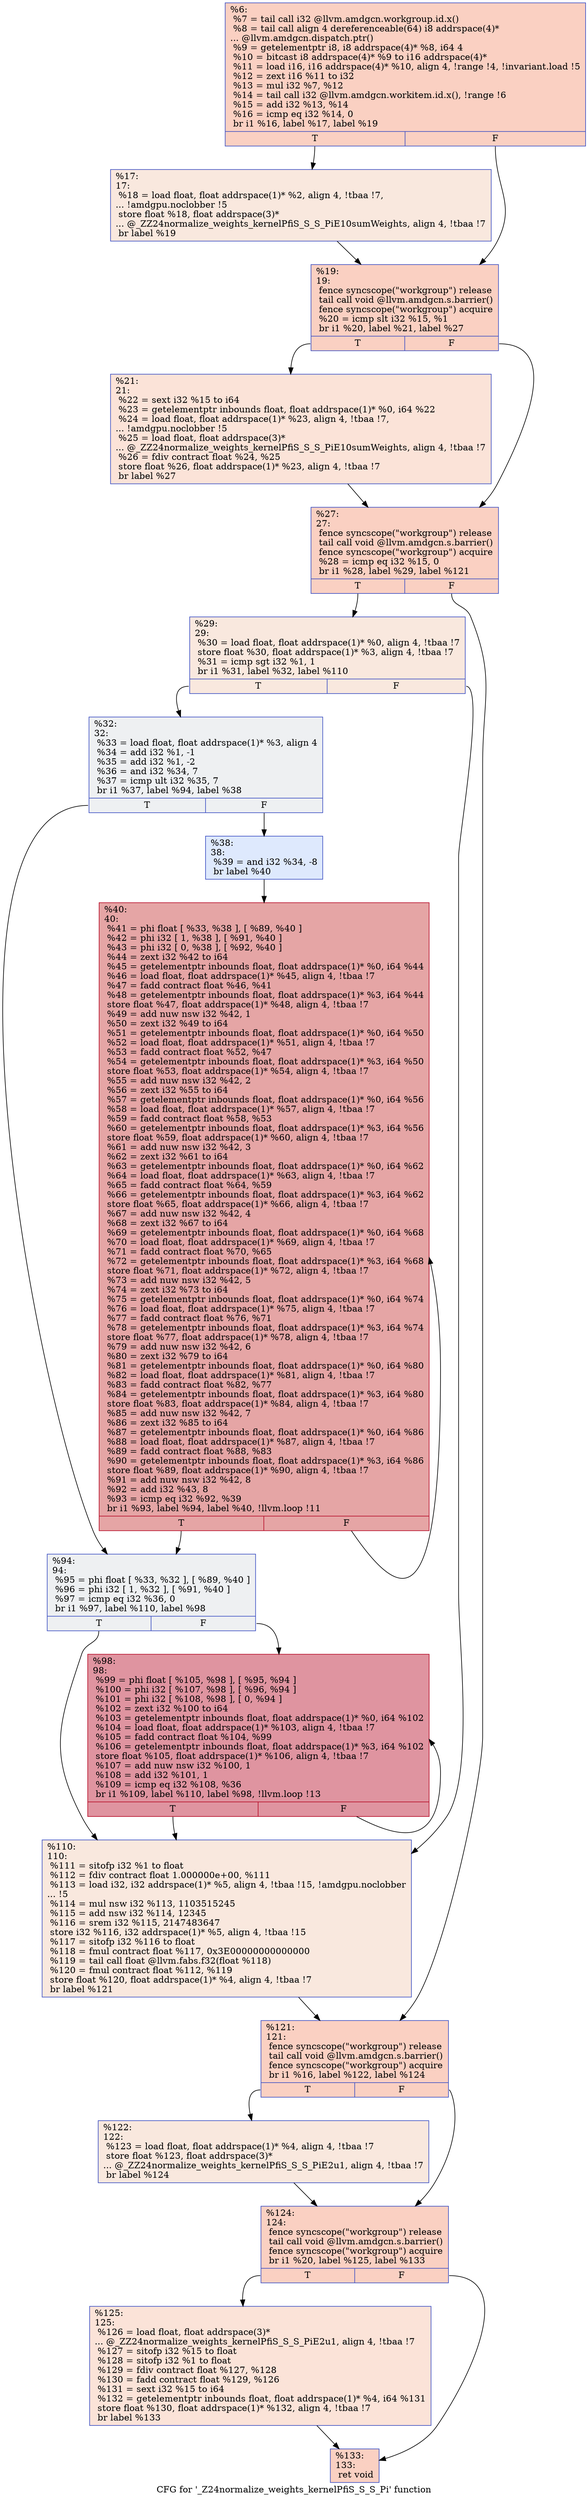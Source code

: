 digraph "CFG for '_Z24normalize_weights_kernelPfiS_S_S_Pi' function" {
	label="CFG for '_Z24normalize_weights_kernelPfiS_S_S_Pi' function";

	Node0x4b55670 [shape=record,color="#3d50c3ff", style=filled, fillcolor="#f3947570",label="{%6:\l  %7 = tail call i32 @llvm.amdgcn.workgroup.id.x()\l  %8 = tail call align 4 dereferenceable(64) i8 addrspace(4)*\l... @llvm.amdgcn.dispatch.ptr()\l  %9 = getelementptr i8, i8 addrspace(4)* %8, i64 4\l  %10 = bitcast i8 addrspace(4)* %9 to i16 addrspace(4)*\l  %11 = load i16, i16 addrspace(4)* %10, align 4, !range !4, !invariant.load !5\l  %12 = zext i16 %11 to i32\l  %13 = mul i32 %7, %12\l  %14 = tail call i32 @llvm.amdgcn.workitem.id.x(), !range !6\l  %15 = add i32 %13, %14\l  %16 = icmp eq i32 %14, 0\l  br i1 %16, label %17, label %19\l|{<s0>T|<s1>F}}"];
	Node0x4b55670:s0 -> Node0x4b55ac0;
	Node0x4b55670:s1 -> Node0x4b57690;
	Node0x4b55ac0 [shape=record,color="#3d50c3ff", style=filled, fillcolor="#f2cab570",label="{%17:\l17:                                               \l  %18 = load float, float addrspace(1)* %2, align 4, !tbaa !7,\l... !amdgpu.noclobber !5\l  store float %18, float addrspace(3)*\l... @_ZZ24normalize_weights_kernelPfiS_S_S_PiE10sumWeights, align 4, !tbaa !7\l  br label %19\l}"];
	Node0x4b55ac0 -> Node0x4b57690;
	Node0x4b57690 [shape=record,color="#3d50c3ff", style=filled, fillcolor="#f3947570",label="{%19:\l19:                                               \l  fence syncscope(\"workgroup\") release\l  tail call void @llvm.amdgcn.s.barrier()\l  fence syncscope(\"workgroup\") acquire\l  %20 = icmp slt i32 %15, %1\l  br i1 %20, label %21, label %27\l|{<s0>T|<s1>F}}"];
	Node0x4b57690:s0 -> Node0x4b58a70;
	Node0x4b57690:s1 -> Node0x4b58b00;
	Node0x4b58a70 [shape=record,color="#3d50c3ff", style=filled, fillcolor="#f6bfa670",label="{%21:\l21:                                               \l  %22 = sext i32 %15 to i64\l  %23 = getelementptr inbounds float, float addrspace(1)* %0, i64 %22\l  %24 = load float, float addrspace(1)* %23, align 4, !tbaa !7,\l... !amdgpu.noclobber !5\l  %25 = load float, float addrspace(3)*\l... @_ZZ24normalize_weights_kernelPfiS_S_S_PiE10sumWeights, align 4, !tbaa !7\l  %26 = fdiv contract float %24, %25\l  store float %26, float addrspace(1)* %23, align 4, !tbaa !7\l  br label %27\l}"];
	Node0x4b58a70 -> Node0x4b58b00;
	Node0x4b58b00 [shape=record,color="#3d50c3ff", style=filled, fillcolor="#f3947570",label="{%27:\l27:                                               \l  fence syncscope(\"workgroup\") release\l  tail call void @llvm.amdgcn.s.barrier()\l  fence syncscope(\"workgroup\") acquire\l  %28 = icmp eq i32 %15, 0\l  br i1 %28, label %29, label %121\l|{<s0>T|<s1>F}}"];
	Node0x4b58b00:s0 -> Node0x4b592c0;
	Node0x4b58b00:s1 -> Node0x4b59310;
	Node0x4b592c0 [shape=record,color="#3d50c3ff", style=filled, fillcolor="#f2cab570",label="{%29:\l29:                                               \l  %30 = load float, float addrspace(1)* %0, align 4, !tbaa !7\l  store float %30, float addrspace(1)* %3, align 4, !tbaa !7\l  %31 = icmp sgt i32 %1, 1\l  br i1 %31, label %32, label %110\l|{<s0>T|<s1>F}}"];
	Node0x4b592c0:s0 -> Node0x4b595a0;
	Node0x4b592c0:s1 -> Node0x4b595f0;
	Node0x4b595a0 [shape=record,color="#3d50c3ff", style=filled, fillcolor="#d9dce170",label="{%32:\l32:                                               \l  %33 = load float, float addrspace(1)* %3, align 4\l  %34 = add i32 %1, -1\l  %35 = add i32 %1, -2\l  %36 = and i32 %34, 7\l  %37 = icmp ult i32 %35, 7\l  br i1 %37, label %94, label %38\l|{<s0>T|<s1>F}}"];
	Node0x4b595a0:s0 -> Node0x4b59b50;
	Node0x4b595a0:s1 -> Node0x4b59ba0;
	Node0x4b59ba0 [shape=record,color="#3d50c3ff", style=filled, fillcolor="#b5cdfa70",label="{%38:\l38:                                               \l  %39 = and i32 %34, -8\l  br label %40\l}"];
	Node0x4b59ba0 -> Node0x4b59da0;
	Node0x4b59da0 [shape=record,color="#b70d28ff", style=filled, fillcolor="#c5333470",label="{%40:\l40:                                               \l  %41 = phi float [ %33, %38 ], [ %89, %40 ]\l  %42 = phi i32 [ 1, %38 ], [ %91, %40 ]\l  %43 = phi i32 [ 0, %38 ], [ %92, %40 ]\l  %44 = zext i32 %42 to i64\l  %45 = getelementptr inbounds float, float addrspace(1)* %0, i64 %44\l  %46 = load float, float addrspace(1)* %45, align 4, !tbaa !7\l  %47 = fadd contract float %46, %41\l  %48 = getelementptr inbounds float, float addrspace(1)* %3, i64 %44\l  store float %47, float addrspace(1)* %48, align 4, !tbaa !7\l  %49 = add nuw nsw i32 %42, 1\l  %50 = zext i32 %49 to i64\l  %51 = getelementptr inbounds float, float addrspace(1)* %0, i64 %50\l  %52 = load float, float addrspace(1)* %51, align 4, !tbaa !7\l  %53 = fadd contract float %52, %47\l  %54 = getelementptr inbounds float, float addrspace(1)* %3, i64 %50\l  store float %53, float addrspace(1)* %54, align 4, !tbaa !7\l  %55 = add nuw nsw i32 %42, 2\l  %56 = zext i32 %55 to i64\l  %57 = getelementptr inbounds float, float addrspace(1)* %0, i64 %56\l  %58 = load float, float addrspace(1)* %57, align 4, !tbaa !7\l  %59 = fadd contract float %58, %53\l  %60 = getelementptr inbounds float, float addrspace(1)* %3, i64 %56\l  store float %59, float addrspace(1)* %60, align 4, !tbaa !7\l  %61 = add nuw nsw i32 %42, 3\l  %62 = zext i32 %61 to i64\l  %63 = getelementptr inbounds float, float addrspace(1)* %0, i64 %62\l  %64 = load float, float addrspace(1)* %63, align 4, !tbaa !7\l  %65 = fadd contract float %64, %59\l  %66 = getelementptr inbounds float, float addrspace(1)* %3, i64 %62\l  store float %65, float addrspace(1)* %66, align 4, !tbaa !7\l  %67 = add nuw nsw i32 %42, 4\l  %68 = zext i32 %67 to i64\l  %69 = getelementptr inbounds float, float addrspace(1)* %0, i64 %68\l  %70 = load float, float addrspace(1)* %69, align 4, !tbaa !7\l  %71 = fadd contract float %70, %65\l  %72 = getelementptr inbounds float, float addrspace(1)* %3, i64 %68\l  store float %71, float addrspace(1)* %72, align 4, !tbaa !7\l  %73 = add nuw nsw i32 %42, 5\l  %74 = zext i32 %73 to i64\l  %75 = getelementptr inbounds float, float addrspace(1)* %0, i64 %74\l  %76 = load float, float addrspace(1)* %75, align 4, !tbaa !7\l  %77 = fadd contract float %76, %71\l  %78 = getelementptr inbounds float, float addrspace(1)* %3, i64 %74\l  store float %77, float addrspace(1)* %78, align 4, !tbaa !7\l  %79 = add nuw nsw i32 %42, 6\l  %80 = zext i32 %79 to i64\l  %81 = getelementptr inbounds float, float addrspace(1)* %0, i64 %80\l  %82 = load float, float addrspace(1)* %81, align 4, !tbaa !7\l  %83 = fadd contract float %82, %77\l  %84 = getelementptr inbounds float, float addrspace(1)* %3, i64 %80\l  store float %83, float addrspace(1)* %84, align 4, !tbaa !7\l  %85 = add nuw nsw i32 %42, 7\l  %86 = zext i32 %85 to i64\l  %87 = getelementptr inbounds float, float addrspace(1)* %0, i64 %86\l  %88 = load float, float addrspace(1)* %87, align 4, !tbaa !7\l  %89 = fadd contract float %88, %83\l  %90 = getelementptr inbounds float, float addrspace(1)* %3, i64 %86\l  store float %89, float addrspace(1)* %90, align 4, !tbaa !7\l  %91 = add nuw nsw i32 %42, 8\l  %92 = add i32 %43, 8\l  %93 = icmp eq i32 %92, %39\l  br i1 %93, label %94, label %40, !llvm.loop !11\l|{<s0>T|<s1>F}}"];
	Node0x4b59da0:s0 -> Node0x4b59b50;
	Node0x4b59da0:s1 -> Node0x4b59da0;
	Node0x4b59b50 [shape=record,color="#3d50c3ff", style=filled, fillcolor="#d9dce170",label="{%94:\l94:                                               \l  %95 = phi float [ %33, %32 ], [ %89, %40 ]\l  %96 = phi i32 [ 1, %32 ], [ %91, %40 ]\l  %97 = icmp eq i32 %36, 0\l  br i1 %97, label %110, label %98\l|{<s0>T|<s1>F}}"];
	Node0x4b59b50:s0 -> Node0x4b595f0;
	Node0x4b59b50:s1 -> Node0x4b5c720;
	Node0x4b5c720 [shape=record,color="#b70d28ff", style=filled, fillcolor="#b70d2870",label="{%98:\l98:                                               \l  %99 = phi float [ %105, %98 ], [ %95, %94 ]\l  %100 = phi i32 [ %107, %98 ], [ %96, %94 ]\l  %101 = phi i32 [ %108, %98 ], [ 0, %94 ]\l  %102 = zext i32 %100 to i64\l  %103 = getelementptr inbounds float, float addrspace(1)* %0, i64 %102\l  %104 = load float, float addrspace(1)* %103, align 4, !tbaa !7\l  %105 = fadd contract float %104, %99\l  %106 = getelementptr inbounds float, float addrspace(1)* %3, i64 %102\l  store float %105, float addrspace(1)* %106, align 4, !tbaa !7\l  %107 = add nuw nsw i32 %100, 1\l  %108 = add i32 %101, 1\l  %109 = icmp eq i32 %108, %36\l  br i1 %109, label %110, label %98, !llvm.loop !13\l|{<s0>T|<s1>F}}"];
	Node0x4b5c720:s0 -> Node0x4b595f0;
	Node0x4b5c720:s1 -> Node0x4b5c720;
	Node0x4b595f0 [shape=record,color="#3d50c3ff", style=filled, fillcolor="#f2cab570",label="{%110:\l110:                                              \l  %111 = sitofp i32 %1 to float\l  %112 = fdiv contract float 1.000000e+00, %111\l  %113 = load i32, i32 addrspace(1)* %5, align 4, !tbaa !15, !amdgpu.noclobber\l... !5\l  %114 = mul nsw i32 %113, 1103515245\l  %115 = add nsw i32 %114, 12345\l  %116 = srem i32 %115, 2147483647\l  store i32 %116, i32 addrspace(1)* %5, align 4, !tbaa !15\l  %117 = sitofp i32 %116 to float\l  %118 = fmul contract float %117, 0x3E00000000000000\l  %119 = tail call float @llvm.fabs.f32(float %118)\l  %120 = fmul contract float %112, %119\l  store float %120, float addrspace(1)* %4, align 4, !tbaa !7\l  br label %121\l}"];
	Node0x4b595f0 -> Node0x4b59310;
	Node0x4b59310 [shape=record,color="#3d50c3ff", style=filled, fillcolor="#f3947570",label="{%121:\l121:                                              \l  fence syncscope(\"workgroup\") release\l  tail call void @llvm.amdgcn.s.barrier()\l  fence syncscope(\"workgroup\") acquire\l  br i1 %16, label %122, label %124\l|{<s0>T|<s1>F}}"];
	Node0x4b59310:s0 -> Node0x4b5ecf0;
	Node0x4b59310:s1 -> Node0x4b5ed40;
	Node0x4b5ecf0 [shape=record,color="#3d50c3ff", style=filled, fillcolor="#f2cab570",label="{%122:\l122:                                              \l  %123 = load float, float addrspace(1)* %4, align 4, !tbaa !7\l  store float %123, float addrspace(3)*\l... @_ZZ24normalize_weights_kernelPfiS_S_S_PiE2u1, align 4, !tbaa !7\l  br label %124\l}"];
	Node0x4b5ecf0 -> Node0x4b5ed40;
	Node0x4b5ed40 [shape=record,color="#3d50c3ff", style=filled, fillcolor="#f3947570",label="{%124:\l124:                                              \l  fence syncscope(\"workgroup\") release\l  tail call void @llvm.amdgcn.s.barrier()\l  fence syncscope(\"workgroup\") acquire\l  br i1 %20, label %125, label %133\l|{<s0>T|<s1>F}}"];
	Node0x4b5ed40:s0 -> Node0x4b5f1b0;
	Node0x4b5ed40:s1 -> Node0x4b5f200;
	Node0x4b5f1b0 [shape=record,color="#3d50c3ff", style=filled, fillcolor="#f6bfa670",label="{%125:\l125:                                              \l  %126 = load float, float addrspace(3)*\l... @_ZZ24normalize_weights_kernelPfiS_S_S_PiE2u1, align 4, !tbaa !7\l  %127 = sitofp i32 %15 to float\l  %128 = sitofp i32 %1 to float\l  %129 = fdiv contract float %127, %128\l  %130 = fadd contract float %129, %126\l  %131 = sext i32 %15 to i64\l  %132 = getelementptr inbounds float, float addrspace(1)* %4, i64 %131\l  store float %130, float addrspace(1)* %132, align 4, !tbaa !7\l  br label %133\l}"];
	Node0x4b5f1b0 -> Node0x4b5f200;
	Node0x4b5f200 [shape=record,color="#3d50c3ff", style=filled, fillcolor="#f3947570",label="{%133:\l133:                                              \l  ret void\l}"];
}
